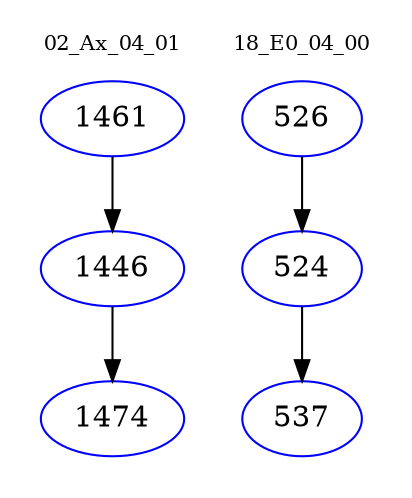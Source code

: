 digraph{
subgraph cluster_0 {
color = white
label = "02_Ax_04_01";
fontsize=10;
T0_1461 [label="1461", color="blue"]
T0_1461 -> T0_1446 [color="black"]
T0_1446 [label="1446", color="blue"]
T0_1446 -> T0_1474 [color="black"]
T0_1474 [label="1474", color="blue"]
}
subgraph cluster_1 {
color = white
label = "18_E0_04_00";
fontsize=10;
T1_526 [label="526", color="blue"]
T1_526 -> T1_524 [color="black"]
T1_524 [label="524", color="blue"]
T1_524 -> T1_537 [color="black"]
T1_537 [label="537", color="blue"]
}
}
